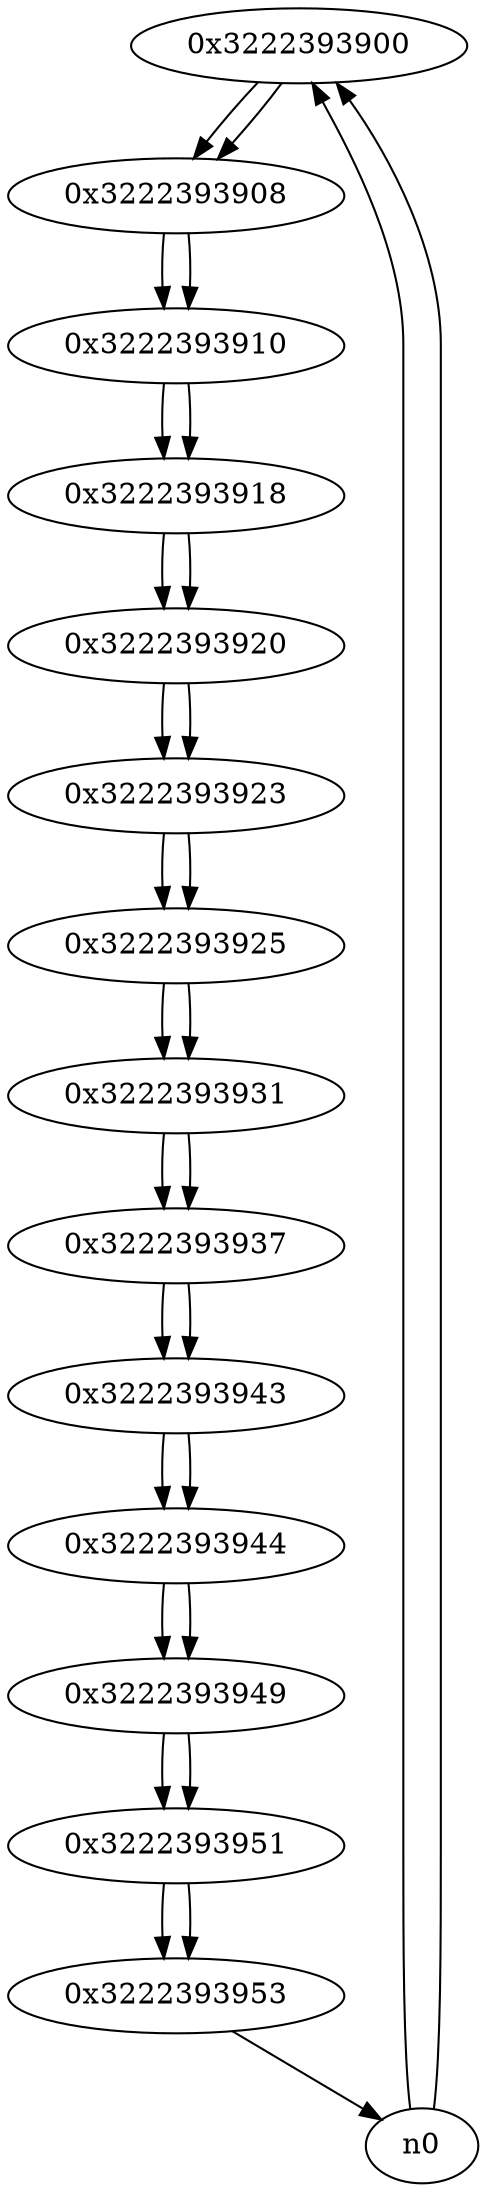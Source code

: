 digraph G{
/* nodes */
  n1 [label="0x3222393900"]
  n2 [label="0x3222393908"]
  n3 [label="0x3222393910"]
  n4 [label="0x3222393918"]
  n5 [label="0x3222393920"]
  n6 [label="0x3222393923"]
  n7 [label="0x3222393925"]
  n8 [label="0x3222393931"]
  n9 [label="0x3222393937"]
  n10 [label="0x3222393943"]
  n11 [label="0x3222393944"]
  n12 [label="0x3222393949"]
  n13 [label="0x3222393951"]
  n14 [label="0x3222393953"]
/* edges */
n1 -> n2;
n0 -> n1;
n0 -> n1;
n2 -> n3;
n1 -> n2;
n3 -> n4;
n2 -> n3;
n4 -> n5;
n3 -> n4;
n5 -> n6;
n4 -> n5;
n6 -> n7;
n5 -> n6;
n7 -> n8;
n6 -> n7;
n8 -> n9;
n7 -> n8;
n9 -> n10;
n8 -> n9;
n10 -> n11;
n9 -> n10;
n11 -> n12;
n10 -> n11;
n12 -> n13;
n11 -> n12;
n13 -> n14;
n12 -> n13;
n14 -> n0;
n13 -> n14;
}
